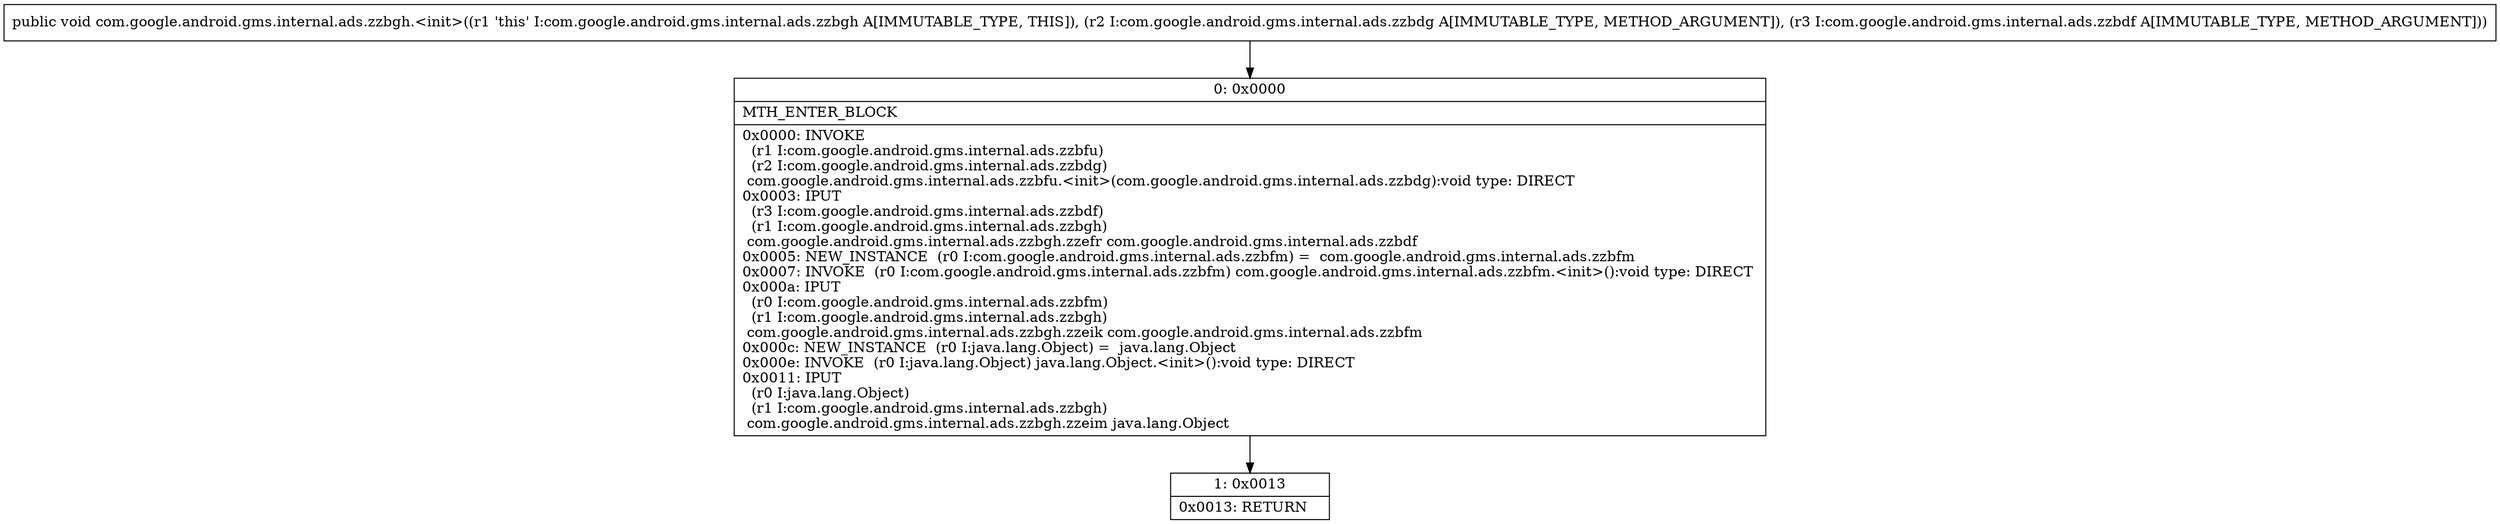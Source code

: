 digraph "CFG forcom.google.android.gms.internal.ads.zzbgh.\<init\>(Lcom\/google\/android\/gms\/internal\/ads\/zzbdg;Lcom\/google\/android\/gms\/internal\/ads\/zzbdf;)V" {
Node_0 [shape=record,label="{0\:\ 0x0000|MTH_ENTER_BLOCK\l|0x0000: INVOKE  \l  (r1 I:com.google.android.gms.internal.ads.zzbfu)\l  (r2 I:com.google.android.gms.internal.ads.zzbdg)\l com.google.android.gms.internal.ads.zzbfu.\<init\>(com.google.android.gms.internal.ads.zzbdg):void type: DIRECT \l0x0003: IPUT  \l  (r3 I:com.google.android.gms.internal.ads.zzbdf)\l  (r1 I:com.google.android.gms.internal.ads.zzbgh)\l com.google.android.gms.internal.ads.zzbgh.zzefr com.google.android.gms.internal.ads.zzbdf \l0x0005: NEW_INSTANCE  (r0 I:com.google.android.gms.internal.ads.zzbfm) =  com.google.android.gms.internal.ads.zzbfm \l0x0007: INVOKE  (r0 I:com.google.android.gms.internal.ads.zzbfm) com.google.android.gms.internal.ads.zzbfm.\<init\>():void type: DIRECT \l0x000a: IPUT  \l  (r0 I:com.google.android.gms.internal.ads.zzbfm)\l  (r1 I:com.google.android.gms.internal.ads.zzbgh)\l com.google.android.gms.internal.ads.zzbgh.zzeik com.google.android.gms.internal.ads.zzbfm \l0x000c: NEW_INSTANCE  (r0 I:java.lang.Object) =  java.lang.Object \l0x000e: INVOKE  (r0 I:java.lang.Object) java.lang.Object.\<init\>():void type: DIRECT \l0x0011: IPUT  \l  (r0 I:java.lang.Object)\l  (r1 I:com.google.android.gms.internal.ads.zzbgh)\l com.google.android.gms.internal.ads.zzbgh.zzeim java.lang.Object \l}"];
Node_1 [shape=record,label="{1\:\ 0x0013|0x0013: RETURN   \l}"];
MethodNode[shape=record,label="{public void com.google.android.gms.internal.ads.zzbgh.\<init\>((r1 'this' I:com.google.android.gms.internal.ads.zzbgh A[IMMUTABLE_TYPE, THIS]), (r2 I:com.google.android.gms.internal.ads.zzbdg A[IMMUTABLE_TYPE, METHOD_ARGUMENT]), (r3 I:com.google.android.gms.internal.ads.zzbdf A[IMMUTABLE_TYPE, METHOD_ARGUMENT])) }"];
MethodNode -> Node_0;
Node_0 -> Node_1;
}

